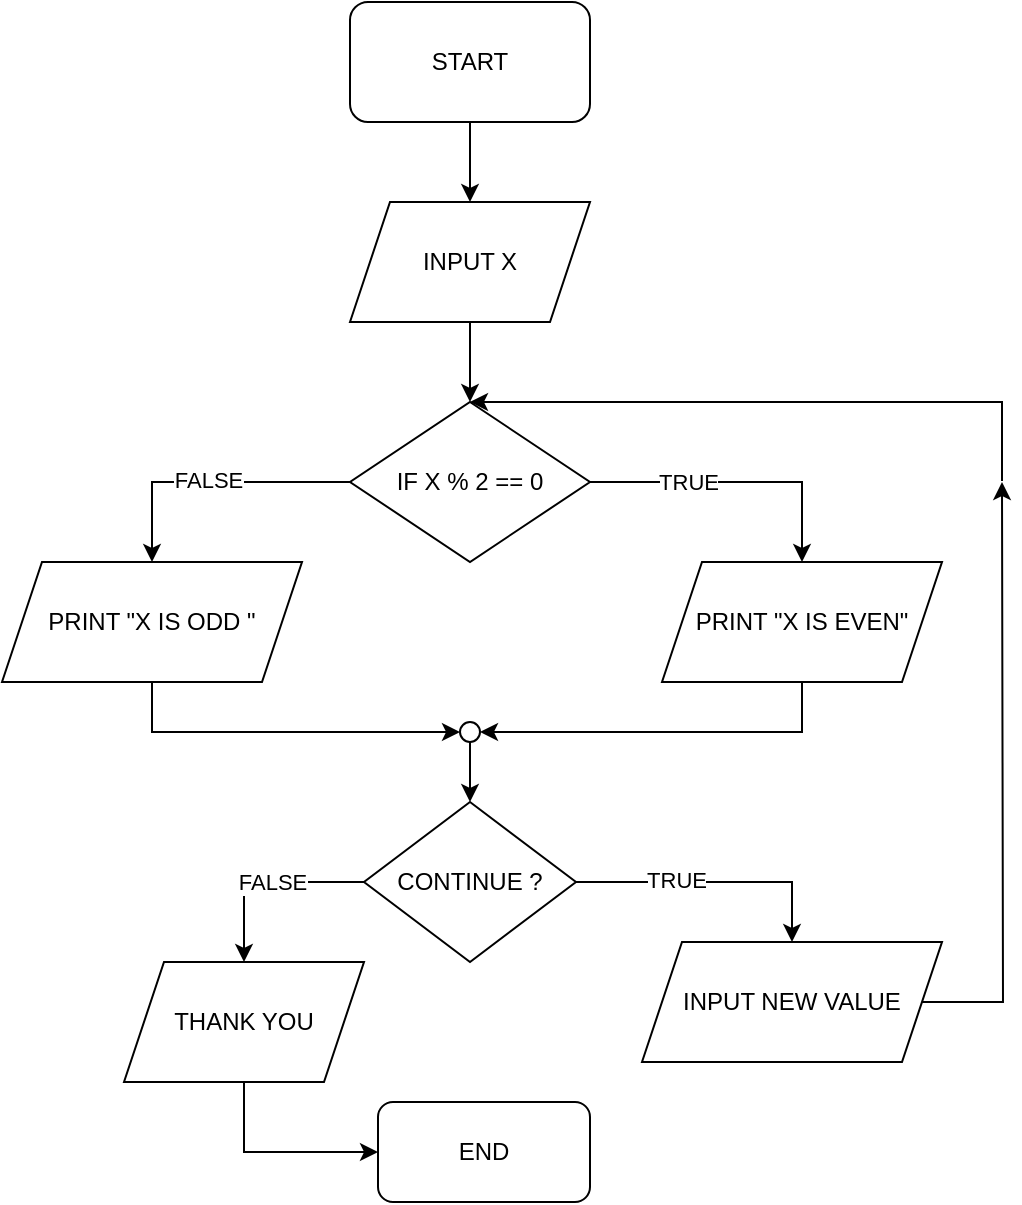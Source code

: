 <mxfile version="17.1.3" type="device"><diagram id="C5RBs43oDa-KdzZeNtuy" name="Page-1"><mxGraphModel dx="1153" dy="634" grid="1" gridSize="10" guides="1" tooltips="1" connect="1" arrows="1" fold="1" page="1" pageScale="1" pageWidth="827" pageHeight="1169" math="0" shadow="0"><root><mxCell id="WIyWlLk6GJQsqaUBKTNV-0"/><mxCell id="WIyWlLk6GJQsqaUBKTNV-1" parent="WIyWlLk6GJQsqaUBKTNV-0"/><mxCell id="iRrMdpu8R3W7lO_ap6rU-2" style="edgeStyle=orthogonalEdgeStyle;rounded=0;orthogonalLoop=1;jettySize=auto;html=1;exitX=0.5;exitY=1;exitDx=0;exitDy=0;entryX=0.5;entryY=0;entryDx=0;entryDy=0;" edge="1" parent="WIyWlLk6GJQsqaUBKTNV-1" source="iRrMdpu8R3W7lO_ap6rU-0"><mxGeometry relative="1" as="geometry"><mxPoint x="414" y="180" as="targetPoint"/></mxGeometry></mxCell><mxCell id="iRrMdpu8R3W7lO_ap6rU-0" value="START" style="rounded=1;whiteSpace=wrap;html=1;" vertex="1" parent="WIyWlLk6GJQsqaUBKTNV-1"><mxGeometry x="354" y="80" width="120" height="60" as="geometry"/></mxCell><mxCell id="iRrMdpu8R3W7lO_ap6rU-5" style="edgeStyle=orthogonalEdgeStyle;rounded=0;orthogonalLoop=1;jettySize=auto;html=1;" edge="1" parent="WIyWlLk6GJQsqaUBKTNV-1" source="iRrMdpu8R3W7lO_ap6rU-3" target="iRrMdpu8R3W7lO_ap6rU-4"><mxGeometry relative="1" as="geometry"/></mxCell><mxCell id="iRrMdpu8R3W7lO_ap6rU-3" value="INPUT X" style="shape=parallelogram;perimeter=parallelogramPerimeter;whiteSpace=wrap;html=1;fixedSize=1;" vertex="1" parent="WIyWlLk6GJQsqaUBKTNV-1"><mxGeometry x="354" y="180" width="120" height="60" as="geometry"/></mxCell><mxCell id="iRrMdpu8R3W7lO_ap6rU-6" style="edgeStyle=orthogonalEdgeStyle;rounded=0;orthogonalLoop=1;jettySize=auto;html=1;entryX=0.5;entryY=0;entryDx=0;entryDy=0;" edge="1" parent="WIyWlLk6GJQsqaUBKTNV-1" source="iRrMdpu8R3W7lO_ap6rU-4" target="iRrMdpu8R3W7lO_ap6rU-9"><mxGeometry relative="1" as="geometry"><mxPoint x="590" y="390" as="targetPoint"/></mxGeometry></mxCell><mxCell id="iRrMdpu8R3W7lO_ap6rU-19" value="TRUE" style="edgeLabel;html=1;align=center;verticalAlign=middle;resizable=0;points=[];" vertex="1" connectable="0" parent="iRrMdpu8R3W7lO_ap6rU-6"><mxGeometry x="-0.336" y="-4" relative="1" as="geometry"><mxPoint y="-4" as="offset"/></mxGeometry></mxCell><mxCell id="iRrMdpu8R3W7lO_ap6rU-29" style="edgeStyle=orthogonalEdgeStyle;rounded=0;orthogonalLoop=1;jettySize=auto;html=1;entryX=0.5;entryY=0;entryDx=0;entryDy=0;" edge="1" parent="WIyWlLk6GJQsqaUBKTNV-1" source="iRrMdpu8R3W7lO_ap6rU-4" target="iRrMdpu8R3W7lO_ap6rU-8"><mxGeometry relative="1" as="geometry"/></mxCell><mxCell id="iRrMdpu8R3W7lO_ap6rU-35" value="FALSE" style="edgeLabel;html=1;align=center;verticalAlign=middle;resizable=0;points=[];" vertex="1" connectable="0" parent="iRrMdpu8R3W7lO_ap6rU-29"><mxGeometry x="0.022" y="-1" relative="1" as="geometry"><mxPoint as="offset"/></mxGeometry></mxCell><mxCell id="iRrMdpu8R3W7lO_ap6rU-4" value="IF X % 2 == 0" style="rhombus;whiteSpace=wrap;html=1;" vertex="1" parent="WIyWlLk6GJQsqaUBKTNV-1"><mxGeometry x="354" y="280" width="120" height="80" as="geometry"/></mxCell><mxCell id="iRrMdpu8R3W7lO_ap6rU-15" style="edgeStyle=orthogonalEdgeStyle;rounded=0;orthogonalLoop=1;jettySize=auto;html=1;exitX=0.5;exitY=1;exitDx=0;exitDy=0;entryX=0;entryY=0.5;entryDx=0;entryDy=0;" edge="1" parent="WIyWlLk6GJQsqaUBKTNV-1" source="iRrMdpu8R3W7lO_ap6rU-8" target="iRrMdpu8R3W7lO_ap6rU-11"><mxGeometry relative="1" as="geometry"/></mxCell><mxCell id="iRrMdpu8R3W7lO_ap6rU-8" value="PRINT &quot;X IS ODD &quot;" style="shape=parallelogram;perimeter=parallelogramPerimeter;whiteSpace=wrap;html=1;fixedSize=1;" vertex="1" parent="WIyWlLk6GJQsqaUBKTNV-1"><mxGeometry x="180" y="360" width="150" height="60" as="geometry"/></mxCell><mxCell id="iRrMdpu8R3W7lO_ap6rU-14" style="edgeStyle=orthogonalEdgeStyle;rounded=0;orthogonalLoop=1;jettySize=auto;html=1;exitX=0.5;exitY=1;exitDx=0;exitDy=0;entryX=1;entryY=0.5;entryDx=0;entryDy=0;" edge="1" parent="WIyWlLk6GJQsqaUBKTNV-1" source="iRrMdpu8R3W7lO_ap6rU-9" target="iRrMdpu8R3W7lO_ap6rU-11"><mxGeometry relative="1" as="geometry"/></mxCell><mxCell id="iRrMdpu8R3W7lO_ap6rU-9" value="PRINT &quot;X IS EVEN&quot;" style="shape=parallelogram;perimeter=parallelogramPerimeter;whiteSpace=wrap;html=1;fixedSize=1;" vertex="1" parent="WIyWlLk6GJQsqaUBKTNV-1"><mxGeometry x="510" y="360" width="140" height="60" as="geometry"/></mxCell><mxCell id="iRrMdpu8R3W7lO_ap6rU-36" style="edgeStyle=orthogonalEdgeStyle;rounded=0;orthogonalLoop=1;jettySize=auto;html=1;exitX=0.5;exitY=1;exitDx=0;exitDy=0;" edge="1" parent="WIyWlLk6GJQsqaUBKTNV-1" source="iRrMdpu8R3W7lO_ap6rU-11" target="iRrMdpu8R3W7lO_ap6rU-17"><mxGeometry relative="1" as="geometry"/></mxCell><mxCell id="iRrMdpu8R3W7lO_ap6rU-11" value="" style="ellipse;whiteSpace=wrap;html=1;aspect=fixed;" vertex="1" parent="WIyWlLk6GJQsqaUBKTNV-1"><mxGeometry x="409" y="440" width="10" height="10" as="geometry"/></mxCell><mxCell id="iRrMdpu8R3W7lO_ap6rU-22" style="edgeStyle=orthogonalEdgeStyle;rounded=0;orthogonalLoop=1;jettySize=auto;html=1;exitX=1;exitY=0.5;exitDx=0;exitDy=0;entryX=0.5;entryY=0;entryDx=0;entryDy=0;" edge="1" parent="WIyWlLk6GJQsqaUBKTNV-1" source="iRrMdpu8R3W7lO_ap6rU-17" target="iRrMdpu8R3W7lO_ap6rU-21"><mxGeometry relative="1" as="geometry"/></mxCell><mxCell id="iRrMdpu8R3W7lO_ap6rU-23" value="TRUE" style="edgeLabel;html=1;align=center;verticalAlign=middle;resizable=0;points=[];" vertex="1" connectable="0" parent="iRrMdpu8R3W7lO_ap6rU-22"><mxGeometry x="-0.279" y="1" relative="1" as="geometry"><mxPoint as="offset"/></mxGeometry></mxCell><mxCell id="iRrMdpu8R3W7lO_ap6rU-25" style="edgeStyle=orthogonalEdgeStyle;rounded=0;orthogonalLoop=1;jettySize=auto;html=1;exitX=0;exitY=0.5;exitDx=0;exitDy=0;" edge="1" parent="WIyWlLk6GJQsqaUBKTNV-1" source="iRrMdpu8R3W7lO_ap6rU-17" target="iRrMdpu8R3W7lO_ap6rU-24"><mxGeometry relative="1" as="geometry"/></mxCell><mxCell id="iRrMdpu8R3W7lO_ap6rU-34" value="FALSE" style="edgeLabel;html=1;align=center;verticalAlign=middle;resizable=0;points=[];" vertex="1" connectable="0" parent="iRrMdpu8R3W7lO_ap6rU-25"><mxGeometry x="-0.084" relative="1" as="geometry"><mxPoint as="offset"/></mxGeometry></mxCell><mxCell id="iRrMdpu8R3W7lO_ap6rU-17" value="CONTINUE ?" style="rhombus;whiteSpace=wrap;html=1;" vertex="1" parent="WIyWlLk6GJQsqaUBKTNV-1"><mxGeometry x="361" y="480" width="106" height="80" as="geometry"/></mxCell><mxCell id="iRrMdpu8R3W7lO_ap6rU-32" style="edgeStyle=orthogonalEdgeStyle;rounded=0;orthogonalLoop=1;jettySize=auto;html=1;exitX=1;exitY=0.5;exitDx=0;exitDy=0;" edge="1" parent="WIyWlLk6GJQsqaUBKTNV-1" source="iRrMdpu8R3W7lO_ap6rU-21"><mxGeometry relative="1" as="geometry"><mxPoint x="680" y="320" as="targetPoint"/></mxGeometry></mxCell><mxCell id="iRrMdpu8R3W7lO_ap6rU-21" value="INPUT NEW VALUE" style="shape=parallelogram;perimeter=parallelogramPerimeter;whiteSpace=wrap;html=1;fixedSize=1;" vertex="1" parent="WIyWlLk6GJQsqaUBKTNV-1"><mxGeometry x="500" y="550" width="150" height="60" as="geometry"/></mxCell><mxCell id="iRrMdpu8R3W7lO_ap6rU-27" style="edgeStyle=orthogonalEdgeStyle;rounded=0;orthogonalLoop=1;jettySize=auto;html=1;exitX=0.5;exitY=1;exitDx=0;exitDy=0;entryX=0;entryY=0.5;entryDx=0;entryDy=0;" edge="1" parent="WIyWlLk6GJQsqaUBKTNV-1" source="iRrMdpu8R3W7lO_ap6rU-24" target="iRrMdpu8R3W7lO_ap6rU-26"><mxGeometry relative="1" as="geometry"/></mxCell><mxCell id="iRrMdpu8R3W7lO_ap6rU-24" value="THANK YOU" style="shape=parallelogram;perimeter=parallelogramPerimeter;whiteSpace=wrap;html=1;fixedSize=1;" vertex="1" parent="WIyWlLk6GJQsqaUBKTNV-1"><mxGeometry x="241" y="560" width="120" height="60" as="geometry"/></mxCell><mxCell id="iRrMdpu8R3W7lO_ap6rU-26" value="END" style="rounded=1;whiteSpace=wrap;html=1;" vertex="1" parent="WIyWlLk6GJQsqaUBKTNV-1"><mxGeometry x="368" y="630" width="106" height="50" as="geometry"/></mxCell><mxCell id="iRrMdpu8R3W7lO_ap6rU-33" value="" style="endArrow=classic;html=1;rounded=0;entryX=0.5;entryY=0;entryDx=0;entryDy=0;" edge="1" parent="WIyWlLk6GJQsqaUBKTNV-1" target="iRrMdpu8R3W7lO_ap6rU-4"><mxGeometry width="50" height="50" relative="1" as="geometry"><mxPoint x="680" y="319.44" as="sourcePoint"/><mxPoint x="520" y="319.44" as="targetPoint"/><Array as="points"><mxPoint x="680" y="280"/></Array></mxGeometry></mxCell></root></mxGraphModel></diagram></mxfile>